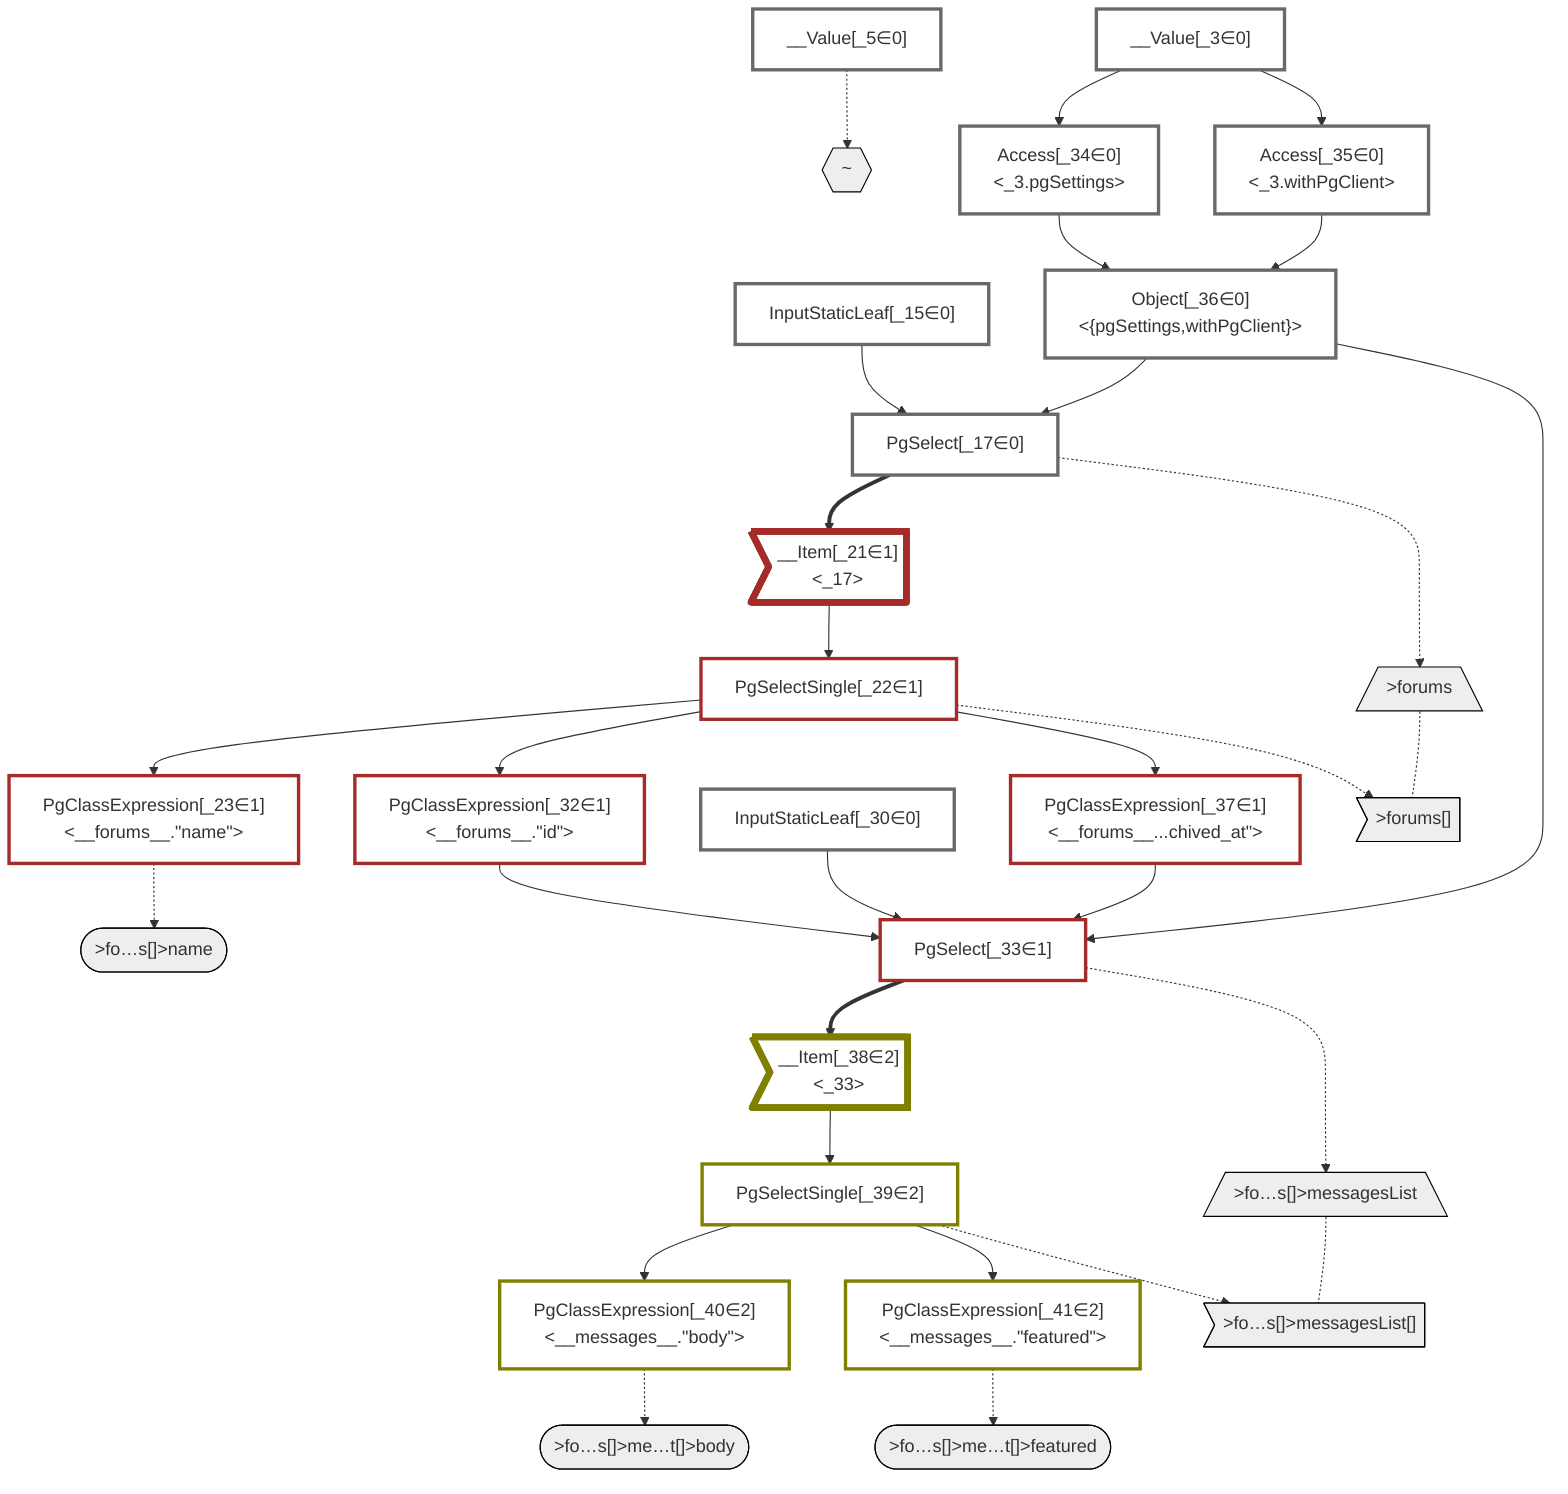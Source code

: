 graph TD
    classDef path fill:#eee,stroke:#000
    classDef plan fill:#fff,stroke-width:3px
    classDef itemplan fill:#fff,stroke-width:6px
    classDef sideeffectplan fill:#f00,stroke-width:6px

    %% subgraph fields
    P1{{"~"}}:::path
    P2[/">forums"\]:::path
    P3>">forums[]"]:::path
    P2 -.- P3
    P4([">fo…s[]>name"]):::path
    %% P3 -.-> P4
    P5[/">fo…s[]>messagesList"\]:::path
    P6>">fo…s[]>messagesList[]"]:::path
    P5 -.- P6
    P7([">fo…s[]>me…t[]>body"]):::path
    %% P6 -.-> P7
    P8([">fo…s[]>me…t[]>featured"]):::path
    %% P6 -.-> P8
    %% P3 -.-> P5
    %% P1 -.-> P2
    %% end

    %% define plans
    __Value_3["__Value[_3∈0]<br /><context>"]:::plan
    __Value_5["__Value[_5∈0]<br /><rootValue>"]:::plan
    InputStaticLeaf_15["InputStaticLeaf[_15∈0]"]:::plan
    PgSelect_17["PgSelect[_17∈0]<br /><forums>"]:::plan
    __Item_21>"__Item[_21∈1]<br /><_17>"]:::itemplan
    PgSelectSingle_22["PgSelectSingle[_22∈1]<br /><forums>"]:::plan
    PgClassExpression_23["PgClassExpression[_23∈1]<br /><__forums__.#quot;name#quot;>"]:::plan
    InputStaticLeaf_30["InputStaticLeaf[_30∈0]"]:::plan
    PgClassExpression_32["PgClassExpression[_32∈1]<br /><__forums__.#quot;id#quot;>"]:::plan
    PgSelect_33["PgSelect[_33∈1]<br /><messages>"]:::plan
    Access_34["Access[_34∈0]<br /><_3.pgSettings>"]:::plan
    Access_35["Access[_35∈0]<br /><_3.withPgClient>"]:::plan
    Object_36["Object[_36∈0]<br /><{pgSettings,withPgClient}>"]:::plan
    PgClassExpression_37["PgClassExpression[_37∈1]<br /><__forums__...chived_at#quot;>"]:::plan
    __Item_38>"__Item[_38∈2]<br /><_33>"]:::itemplan
    PgSelectSingle_39["PgSelectSingle[_39∈2]<br /><messages>"]:::plan
    PgClassExpression_40["PgClassExpression[_40∈2]<br /><__messages__.#quot;body#quot;>"]:::plan
    PgClassExpression_41["PgClassExpression[_41∈2]<br /><__messages__.#quot;featured#quot;>"]:::plan

    %% plan dependencies
    Object_36 --> PgSelect_17
    InputStaticLeaf_15 --> PgSelect_17
    PgSelect_17 ==> __Item_21
    __Item_21 --> PgSelectSingle_22
    PgSelectSingle_22 --> PgClassExpression_23
    PgSelectSingle_22 --> PgClassExpression_32
    Object_36 --> PgSelect_33
    PgClassExpression_32 --> PgSelect_33
    InputStaticLeaf_30 --> PgSelect_33
    PgClassExpression_37 --> PgSelect_33
    __Value_3 --> Access_34
    __Value_3 --> Access_35
    Access_34 --> Object_36
    Access_35 --> Object_36
    PgSelectSingle_22 --> PgClassExpression_37
    PgSelect_33 ==> __Item_38
    __Item_38 --> PgSelectSingle_39
    PgSelectSingle_39 --> PgClassExpression_40
    PgSelectSingle_39 --> PgClassExpression_41

    %% plan-to-path relationships
    __Value_5 -.-> P1
    PgSelect_17 -.-> P2
    PgSelectSingle_22 -.-> P3
    PgClassExpression_23 -.-> P4
    PgSelect_33 -.-> P5
    PgSelectSingle_39 -.-> P6
    PgClassExpression_40 -.-> P7
    PgClassExpression_41 -.-> P8

    %% allocate buckets
    classDef bucket0 stroke:#696969
    class __Value_3,__Value_5,InputStaticLeaf_15,PgSelect_17,InputStaticLeaf_30,Access_34,Access_35,Object_36 bucket0
    classDef bucket1 stroke:#a52a2a
    class __Item_21,PgSelectSingle_22,PgClassExpression_23,PgClassExpression_32,PgSelect_33,PgClassExpression_37 bucket1
    classDef bucket2 stroke:#808000
    class __Item_38,PgSelectSingle_39,PgClassExpression_40,PgClassExpression_41 bucket2